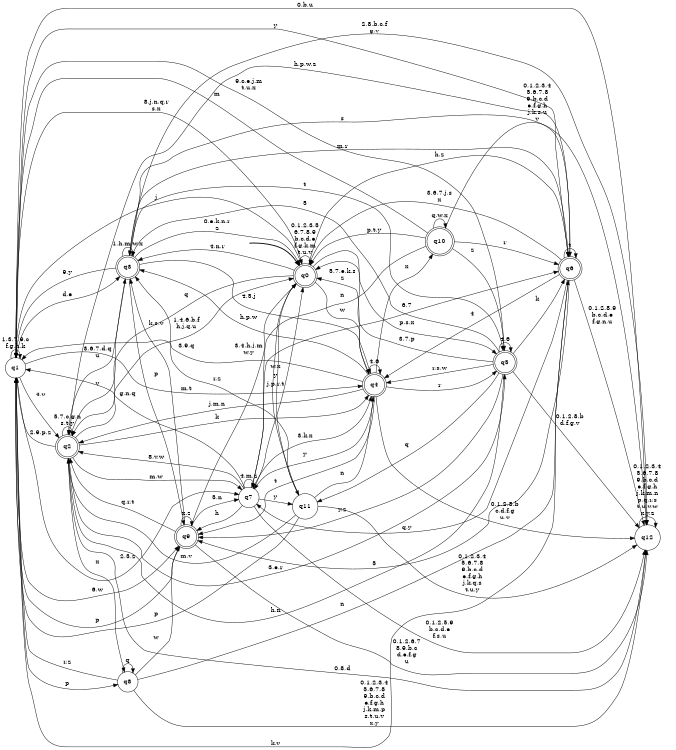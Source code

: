 digraph BlueStar {
__start0 [style = invis, shape = none, label = "", width = 0, height = 0];

rankdir=LR;
size="8,5";

s0 [style="rounded,filled", color="black", fillcolor="white" shape="doublecircle", label="q0"];
s1 [style="filled", color="black", fillcolor="white" shape="circle", label="q1"];
s2 [style="rounded,filled", color="black", fillcolor="white" shape="doublecircle", label="q2"];
s3 [style="rounded,filled", color="black", fillcolor="white" shape="doublecircle", label="q3"];
s4 [style="rounded,filled", color="black", fillcolor="white" shape="doublecircle", label="q4"];
s5 [style="rounded,filled", color="black", fillcolor="white" shape="doublecircle", label="q5"];
s6 [style="rounded,filled", color="black", fillcolor="white" shape="doublecircle", label="q6"];
s7 [style="filled", color="black", fillcolor="white" shape="circle", label="q7"];
s8 [style="filled", color="black", fillcolor="white" shape="circle", label="q8"];
s9 [style="rounded,filled", color="black", fillcolor="white" shape="doublecircle", label="q9"];
s10 [style="rounded,filled", color="black", fillcolor="white" shape="doublecircle", label="q10"];
s11 [style="filled", color="black", fillcolor="white" shape="circle", label="q11"];
s12 [style="filled", color="black", fillcolor="white" shape="circle", label="q12"];
subgraph cluster_main { 
	graph [pad=".75", ranksep="0.15", nodesep="0.15"];
	 style=invis; 
	__start0 -> s0 [penwidth=2];
}
s0 -> s0 [label="0,1,2,3,5\n6,7,8,9\nb,c,d,e\nf,g,k,m\nt,u,v"];
s0 -> s1 [label="j"];
s0 -> s2 [label="q"];
s0 -> s3 [label="4,n,r"];
s0 -> s4 [label="w"];
s0 -> s5 [label="p,s,x"];
s0 -> s6 [label="h,z"];
s0 -> s11 [label="y"];
s1 -> s0 [label="8,j,n,q,r\ns,x"];
s1 -> s1 [label="1,3,7,9,c\nf,g,h,k"];
s1 -> s2 [label="4,v"];
s1 -> s3 [label="d,e"];
s1 -> s4 [label="m,t"];
s1 -> s6 [label="y"];
s1 -> s7 [label="2,5,z"];
s1 -> s8 [label="p"];
s1 -> s9 [label="6,w"];
s1 -> s12 [label="0,b,u"];
s2 -> s0 [label="1,4,6,b,f\nh,j,q,u"];
s2 -> s1 [label="2,9,p,z"];
s2 -> s2 [label="5,7,c,g,n\ns,t,y"];
s2 -> s3 [label="v"];
s2 -> s4 [label="k"];
s2 -> s5 [label="3,e,r"];
s2 -> s7 [label="m,w"];
s2 -> s8 [label="x"];
s2 -> s12 [label="0,8,d"];
s3 -> s0 [label="0,e,k,n,r\nz"];
s3 -> s1 [label="9,y"];
s3 -> s2 [label="3,6,7,d,q\nu"];
s3 -> s3 [label="1,h,m,w,x"];
s3 -> s4 [label="4,5,j"];
s3 -> s5 [label="t"];
s3 -> s6 [label="s"];
s3 -> s9 [label="p"];
s3 -> s12 [label="2,8,b,c,f\ng,v"];
s4 -> s0 [label="5,7,e,k,s\nz"];
s4 -> s1 [label="3,9,q"];
s4 -> s2 [label="j,m,n"];
s4 -> s3 [label="h,p,w"];
s4 -> s4 [label="4,6"];
s4 -> s5 [label="r"];
s4 -> s7 [label="y"];
s4 -> s9 [label="t"];
s4 -> s10 [label="x"];
s4 -> s12 [label="0,1,2,8,b\nc,d,f,g\nu,v"];
s5 -> s0 [label="3,7,p"];
s5 -> s1 [label="9,c,e,j,m\nt,u,x"];
s5 -> s2 [label="h,n"];
s5 -> s3 [label="5"];
s5 -> s4 [label="r,s,w"];
s5 -> s5 [label="4,6"];
s5 -> s6 [label="k"];
s5 -> s9 [label="y,z"];
s5 -> s11 [label="q"];
s5 -> s12 [label="0,1,2,8,b\nd,f,g,v"];
s6 -> s0 [label="3,6,7,j,s\nx"];
s6 -> s1 [label="k,v"];
s6 -> s2 [label="h,p,w,z"];
s6 -> s3 [label="m,r"];
s6 -> s4 [label="4"];
s6 -> s6 [label="t"];
s6 -> s7 [label="q,y"];
s6 -> s9 [label="5"];
s6 -> s12 [label="0,1,2,8,9\nb,c,d,e\nf,g,n,u"];
s7 -> s0 [label="j,p,r,t"];
s7 -> s1 [label="g,n,q"];
s7 -> s2 [label="8,v,w"];
s7 -> s4 [label="3,k,x"];
s7 -> s6 [label="6,7"];
s7 -> s7 [label="4,m,z"];
s7 -> s9 [label="h"];
s7 -> s11 [label="y"];
s7 -> s12 [label="0,1,2,5,9\nb,c,d,e\nf,s,u"];
s8 -> s1 [label="r,z"];
s8 -> s6 [label="n"];
s8 -> s8 [label="q"];
s8 -> s9 [label="w"];
s8 -> s12 [label="0,1,2,3,4\n5,6,7,8\n9,b,c,d\ne,f,g,h\nj,k,m,p\ns,t,u,v\nx,y"];
s9 -> s0 [label="3,4,h,j,m\nw,y"];
s9 -> s1 [label="p"];
s9 -> s2 [label="q,r,t"];
s9 -> s3 [label="k,s,v"];
s9 -> s7 [label="5,n"];
s9 -> s9 [label="x,z"];
s9 -> s12 [label="0,1,2,6,7\n8,9,b,c\nd,e,f,g\nu"];
s10 -> s0 [label="p,t,y"];
s10 -> s1 [label="m"];
s10 -> s5 [label="z"];
s10 -> s6 [label="r"];
s10 -> s7 [label="n"];
s10 -> s10 [label="q,w,x"];
s10 -> s12 [label="0,1,2,3,4\n5,6,7,8\n9,b,c,d\ne,f,g,h\nj,k,s,u\nv"];
s11 -> s0 [label="w,x"];
s11 -> s1 [label="p"];
s11 -> s2 [label="m,v"];
s11 -> s3 [label="r,z"];
s11 -> s4 [label="n"];
s11 -> s12 [label="0,1,2,3,4\n5,6,7,8\n9,b,c,d\ne,f,g,h\nj,k,q,s\nt,u,y"];
s12 -> s12 [label="0,1,2,3,4\n5,6,7,8\n9,b,c,d\ne,f,g,h\nj,k,m,n\np,q,r,s\nt,u,v,w\nx,y,z"];

}